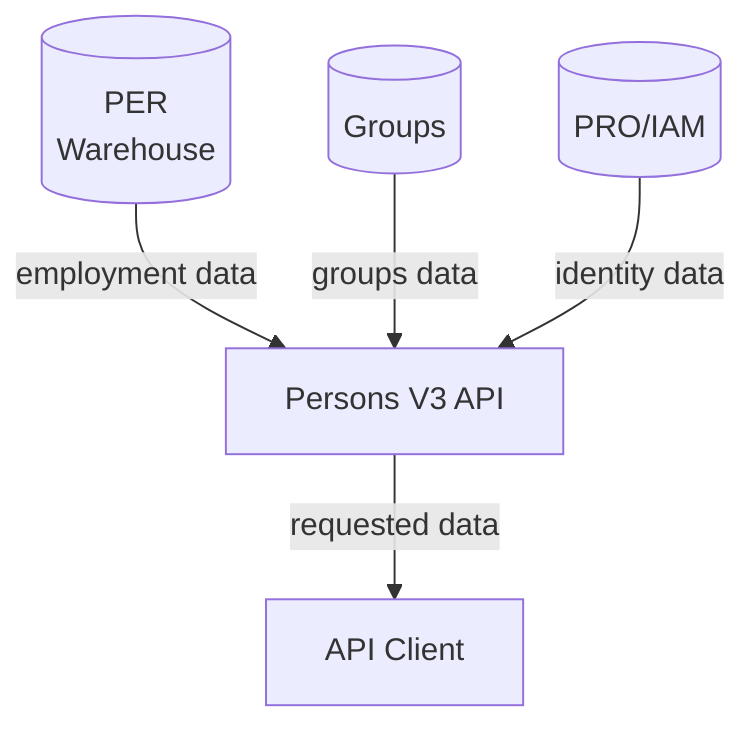 flowchart TB

perWarehouse[("PER\n Warehouse")]
gro[(Groups)]
pro[("PRO/IAM")]
personsV3["Persons V3 API"]
client["API Client"]

perWarehouse -- employment data --> personsV3
gro -- groups data --> personsV3
pro -- identity data --> personsV3
personsV3 -- requested data --> client